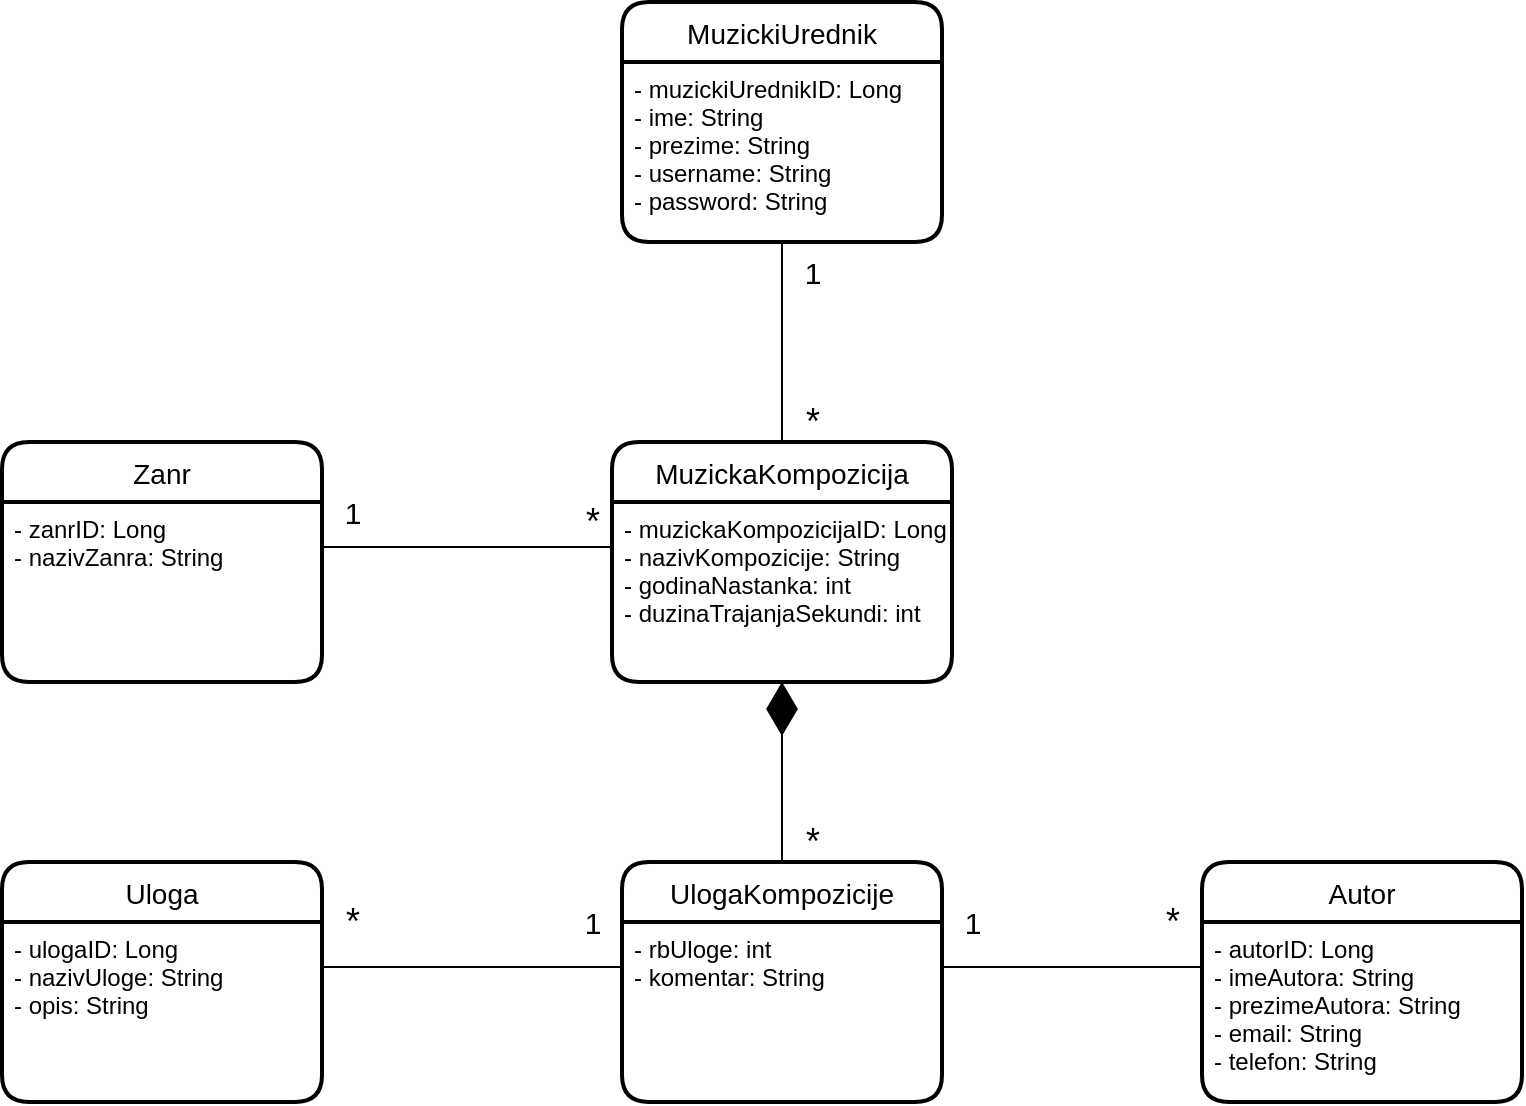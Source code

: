 <mxfile version="20.2.7" type="device"><diagram id="UUbVHAV8AuUbU-uDc8-F" name="Page-1"><mxGraphModel dx="1209" dy="627" grid="1" gridSize="10" guides="1" tooltips="1" connect="1" arrows="1" fold="1" page="1" pageScale="1" pageWidth="850" pageHeight="1100" math="0" shadow="0"><root><mxCell id="0"/><mxCell id="1" parent="0"/><mxCell id="O6irSt64orodp7q86cHj-1" value="MuzickaKompozicija" style="swimlane;childLayout=stackLayout;horizontal=1;startSize=30;horizontalStack=0;rounded=1;fontSize=14;fontStyle=0;strokeWidth=2;resizeParent=0;resizeLast=1;shadow=0;dashed=0;align=center;" vertex="1" parent="1"><mxGeometry x="365" y="340" width="170" height="120" as="geometry"/></mxCell><mxCell id="O6irSt64orodp7q86cHj-2" value="- muzickaKompozicijaID: Long&#10;- nazivKompozicije: String&#10;- godinaNastanka: int&#10;- duzinaTrajanjaSekundi: int" style="align=left;strokeColor=none;fillColor=none;spacingLeft=4;fontSize=12;verticalAlign=top;resizable=0;rotatable=0;part=1;" vertex="1" parent="O6irSt64orodp7q86cHj-1"><mxGeometry y="30" width="170" height="90" as="geometry"/></mxCell><mxCell id="O6irSt64orodp7q86cHj-3" value="MuzickiUrednik" style="swimlane;childLayout=stackLayout;horizontal=1;startSize=30;horizontalStack=0;rounded=1;fontSize=14;fontStyle=0;strokeWidth=2;resizeParent=0;resizeLast=1;shadow=0;dashed=0;align=center;" vertex="1" parent="1"><mxGeometry x="370" y="120" width="160" height="120" as="geometry"/></mxCell><mxCell id="O6irSt64orodp7q86cHj-4" value="- muzickiUrednikID: Long&#10;- ime: String&#10;- prezime: String&#10;- username: String&#10;- password: String" style="align=left;strokeColor=none;fillColor=none;spacingLeft=4;fontSize=12;verticalAlign=top;resizable=0;rotatable=0;part=1;" vertex="1" parent="O6irSt64orodp7q86cHj-3"><mxGeometry y="30" width="160" height="90" as="geometry"/></mxCell><mxCell id="O6irSt64orodp7q86cHj-5" value="Zanr" style="swimlane;childLayout=stackLayout;horizontal=1;startSize=30;horizontalStack=0;rounded=1;fontSize=14;fontStyle=0;strokeWidth=2;resizeParent=0;resizeLast=1;shadow=0;dashed=0;align=center;" vertex="1" parent="1"><mxGeometry x="60" y="340" width="160" height="120" as="geometry"/></mxCell><mxCell id="O6irSt64orodp7q86cHj-6" value="- zanrID: Long&#10;- nazivZanra: String" style="align=left;strokeColor=none;fillColor=none;spacingLeft=4;fontSize=12;verticalAlign=top;resizable=0;rotatable=0;part=1;" vertex="1" parent="O6irSt64orodp7q86cHj-5"><mxGeometry y="30" width="160" height="90" as="geometry"/></mxCell><mxCell id="O6irSt64orodp7q86cHj-7" value="Autor" style="swimlane;childLayout=stackLayout;horizontal=1;startSize=30;horizontalStack=0;rounded=1;fontSize=14;fontStyle=0;strokeWidth=2;resizeParent=0;resizeLast=1;shadow=0;dashed=0;align=center;" vertex="1" parent="1"><mxGeometry x="660" y="550" width="160" height="120" as="geometry"/></mxCell><mxCell id="O6irSt64orodp7q86cHj-8" value="- autorID: Long&#10;- imeAutora: String&#10;- prezimeAutora: String&#10;- email: String&#10;- telefon: String" style="align=left;strokeColor=none;fillColor=none;spacingLeft=4;fontSize=12;verticalAlign=top;resizable=0;rotatable=0;part=1;" vertex="1" parent="O6irSt64orodp7q86cHj-7"><mxGeometry y="30" width="160" height="90" as="geometry"/></mxCell><mxCell id="O6irSt64orodp7q86cHj-9" value="Uloga" style="swimlane;childLayout=stackLayout;horizontal=1;startSize=30;horizontalStack=0;rounded=1;fontSize=14;fontStyle=0;strokeWidth=2;resizeParent=0;resizeLast=1;shadow=0;dashed=0;align=center;" vertex="1" parent="1"><mxGeometry x="60" y="550" width="160" height="120" as="geometry"/></mxCell><mxCell id="O6irSt64orodp7q86cHj-10" value="- ulogaID: Long&#10;- nazivUloge: String&#10;- opis: String" style="align=left;strokeColor=none;fillColor=none;spacingLeft=4;fontSize=12;verticalAlign=top;resizable=0;rotatable=0;part=1;" vertex="1" parent="O6irSt64orodp7q86cHj-9"><mxGeometry y="30" width="160" height="90" as="geometry"/></mxCell><mxCell id="O6irSt64orodp7q86cHj-11" value="" style="endArrow=none;html=1;rounded=0;exitX=1;exitY=0.25;exitDx=0;exitDy=0;entryX=0;entryY=0.25;entryDx=0;entryDy=0;" edge="1" parent="1" source="O6irSt64orodp7q86cHj-6" target="O6irSt64orodp7q86cHj-2"><mxGeometry relative="1" as="geometry"><mxPoint x="380" y="420" as="sourcePoint"/><mxPoint x="540" y="420" as="targetPoint"/></mxGeometry></mxCell><mxCell id="O6irSt64orodp7q86cHj-12" value="" style="endArrow=none;html=1;rounded=0;exitX=0.5;exitY=0;exitDx=0;exitDy=0;entryX=0.5;entryY=1;entryDx=0;entryDy=0;" edge="1" parent="1" source="O6irSt64orodp7q86cHj-1" target="O6irSt64orodp7q86cHj-4"><mxGeometry relative="1" as="geometry"><mxPoint x="230" y="402.5" as="sourcePoint"/><mxPoint x="380" y="402.5" as="targetPoint"/></mxGeometry></mxCell><mxCell id="O6irSt64orodp7q86cHj-16" value="UlogaKompozicije" style="swimlane;childLayout=stackLayout;horizontal=1;startSize=30;horizontalStack=0;rounded=1;fontSize=14;fontStyle=0;strokeWidth=2;resizeParent=0;resizeLast=1;shadow=0;dashed=0;align=center;" vertex="1" parent="1"><mxGeometry x="370" y="550" width="160" height="120" as="geometry"/></mxCell><mxCell id="O6irSt64orodp7q86cHj-17" value="- rbUloge: int&#10;- komentar: String" style="align=left;strokeColor=none;fillColor=none;spacingLeft=4;fontSize=12;verticalAlign=top;resizable=0;rotatable=0;part=1;" vertex="1" parent="O6irSt64orodp7q86cHj-16"><mxGeometry y="30" width="160" height="90" as="geometry"/></mxCell><mxCell id="O6irSt64orodp7q86cHj-18" value="1" style="text;html=1;align=center;verticalAlign=middle;resizable=0;points=[];autosize=1;strokeColor=none;fillColor=none;fontSize=15;" vertex="1" parent="1"><mxGeometry x="220" y="360" width="30" height="30" as="geometry"/></mxCell><mxCell id="O6irSt64orodp7q86cHj-19" value="1" style="text;html=1;align=center;verticalAlign=middle;resizable=0;points=[];autosize=1;strokeColor=none;fillColor=none;fontSize=15;" vertex="1" parent="1"><mxGeometry x="450" y="240" width="30" height="30" as="geometry"/></mxCell><mxCell id="O6irSt64orodp7q86cHj-20" value="*" style="text;html=1;align=center;verticalAlign=middle;resizable=0;points=[];autosize=1;strokeColor=none;fillColor=none;fontSize=18;" vertex="1" parent="1"><mxGeometry x="450" y="310" width="30" height="40" as="geometry"/></mxCell><mxCell id="O6irSt64orodp7q86cHj-21" value="*" style="text;html=1;align=center;verticalAlign=middle;resizable=0;points=[];autosize=1;strokeColor=none;fillColor=none;fontSize=18;" vertex="1" parent="1"><mxGeometry x="340" y="360" width="30" height="40" as="geometry"/></mxCell><mxCell id="O6irSt64orodp7q86cHj-22" value="*" style="text;html=1;align=center;verticalAlign=middle;resizable=0;points=[];autosize=1;strokeColor=none;fillColor=none;fontSize=18;" vertex="1" parent="1"><mxGeometry x="220" y="560" width="30" height="40" as="geometry"/></mxCell><mxCell id="O6irSt64orodp7q86cHj-23" value="*" style="text;html=1;align=center;verticalAlign=middle;resizable=0;points=[];autosize=1;strokeColor=none;fillColor=none;fontSize=18;" vertex="1" parent="1"><mxGeometry x="450" y="520" width="30" height="40" as="geometry"/></mxCell><mxCell id="O6irSt64orodp7q86cHj-24" value="*" style="text;html=1;align=center;verticalAlign=middle;resizable=0;points=[];autosize=1;strokeColor=none;fillColor=none;fontSize=18;" vertex="1" parent="1"><mxGeometry x="630" y="560" width="30" height="40" as="geometry"/></mxCell><mxCell id="O6irSt64orodp7q86cHj-25" value="" style="endArrow=diamondThin;endFill=1;endSize=24;html=1;rounded=0;fontSize=18;entryX=0.5;entryY=1;entryDx=0;entryDy=0;exitX=0.5;exitY=0;exitDx=0;exitDy=0;" edge="1" parent="1" source="O6irSt64orodp7q86cHj-16" target="O6irSt64orodp7q86cHj-2"><mxGeometry width="160" relative="1" as="geometry"><mxPoint x="380" y="540" as="sourcePoint"/><mxPoint x="540" y="540" as="targetPoint"/></mxGeometry></mxCell><mxCell id="O6irSt64orodp7q86cHj-26" value="" style="endArrow=none;html=1;rounded=0;exitX=1;exitY=0.25;exitDx=0;exitDy=0;entryX=0;entryY=0.25;entryDx=0;entryDy=0;" edge="1" parent="1" source="O6irSt64orodp7q86cHj-10" target="O6irSt64orodp7q86cHj-17"><mxGeometry relative="1" as="geometry"><mxPoint x="230" y="402.5" as="sourcePoint"/><mxPoint x="375" y="402.5" as="targetPoint"/></mxGeometry></mxCell><mxCell id="O6irSt64orodp7q86cHj-27" value="" style="endArrow=none;html=1;rounded=0;exitX=1;exitY=0.25;exitDx=0;exitDy=0;entryX=0;entryY=0.25;entryDx=0;entryDy=0;" edge="1" parent="1" source="O6irSt64orodp7q86cHj-17" target="O6irSt64orodp7q86cHj-8"><mxGeometry relative="1" as="geometry"><mxPoint x="230" y="612.5" as="sourcePoint"/><mxPoint x="380" y="612.5" as="targetPoint"/></mxGeometry></mxCell><mxCell id="O6irSt64orodp7q86cHj-28" value="1" style="text;html=1;align=center;verticalAlign=middle;resizable=0;points=[];autosize=1;strokeColor=none;fillColor=none;fontSize=15;" vertex="1" parent="1"><mxGeometry x="530" y="565" width="30" height="30" as="geometry"/></mxCell><mxCell id="O6irSt64orodp7q86cHj-29" value="1" style="text;html=1;align=center;verticalAlign=middle;resizable=0;points=[];autosize=1;strokeColor=none;fillColor=none;fontSize=15;" vertex="1" parent="1"><mxGeometry x="340" y="565" width="30" height="30" as="geometry"/></mxCell></root></mxGraphModel></diagram></mxfile>